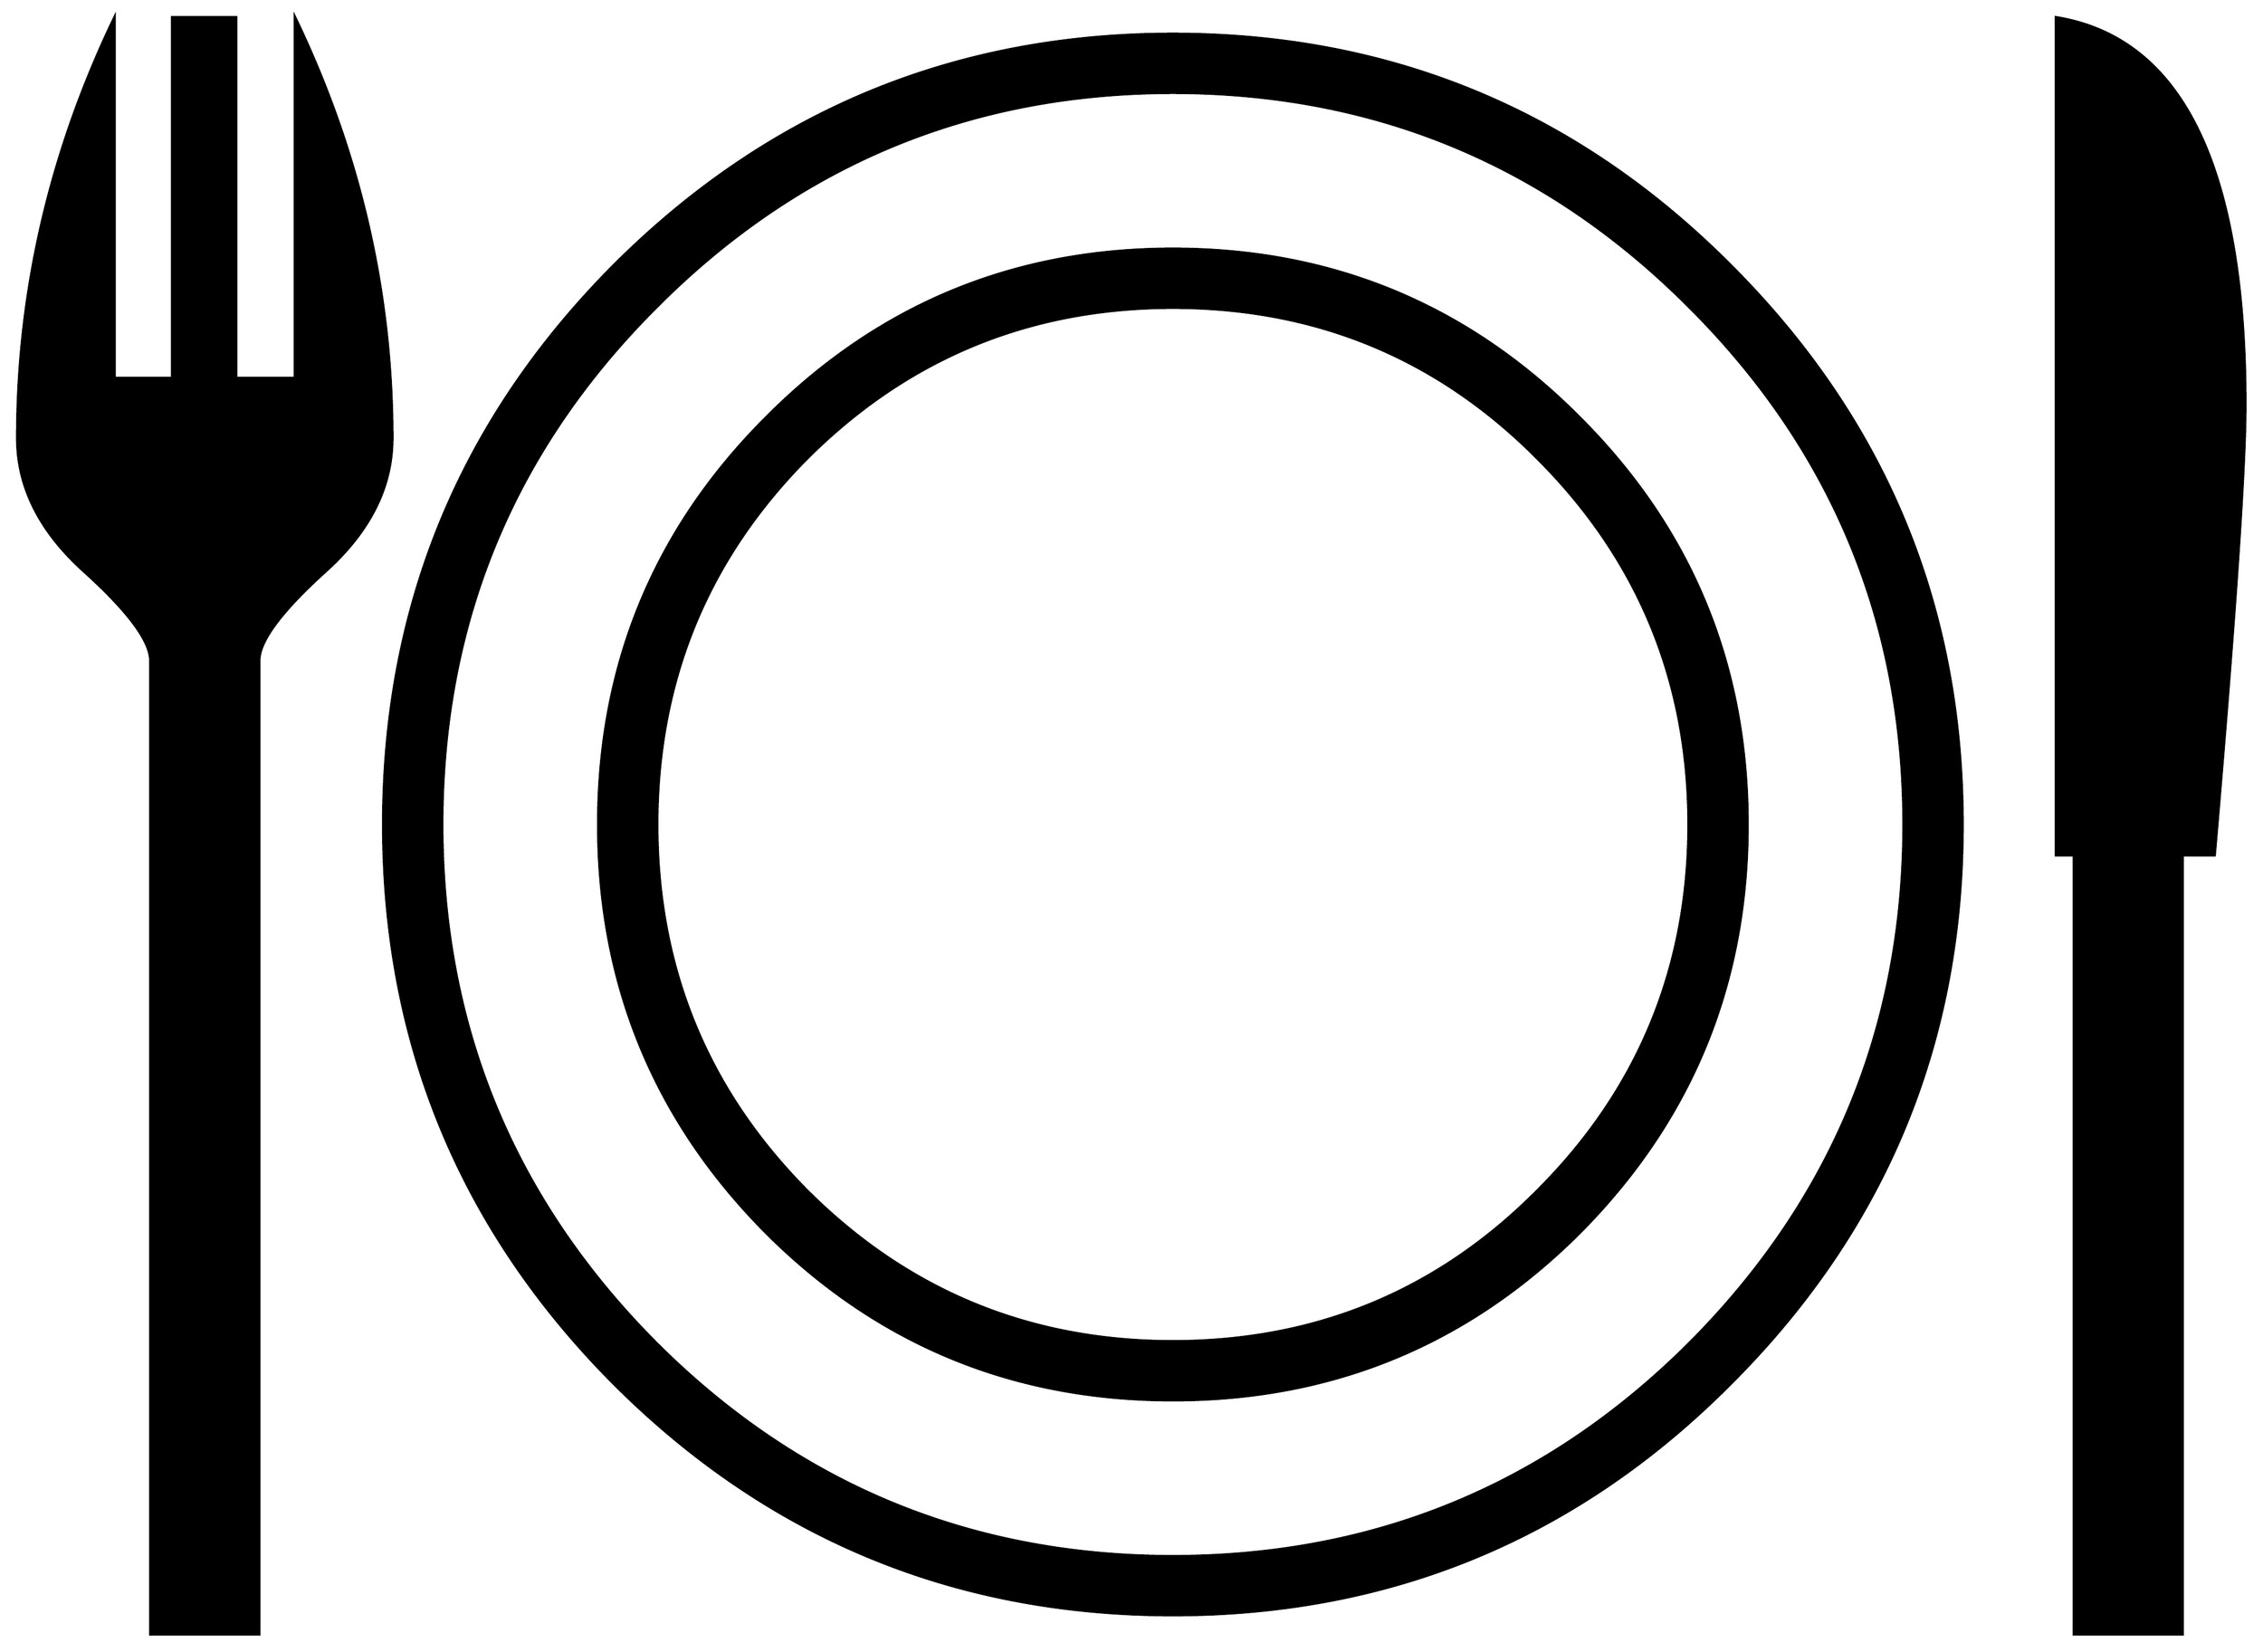 


\begin{tikzpicture}[y=0.80pt, x=0.80pt, yscale=-1.0, xscale=1.0, inner sep=0pt, outer sep=0pt]
\begin{scope}[shift={(100.0,1740.0)},nonzero rule]
  \path[draw=.,fill=.,line width=1.600pt] (1894.0,-945.0) ..
    controls (1894.0,-896.333) and (1886.0,-779.0) ..
    (1870.0,-593.0) -- (1845.0,-593.0) -- (1845.0,16.0) --
    (1760.0,16.0) -- (1760.0,-593.0) -- (1746.0,-593.0) --
    (1746.0,-1248.0) .. controls (1844.667,-1232.0) and
    (1894.0,-1131.0) .. (1894.0,-945.0) -- cycle(1673.0,-617.0)
    .. controls (1673.0,-446.333) and (1612.667,-300.667) ..
    (1492.0,-180.0) .. controls (1372.0,-59.333) and (1226.667,1.0)
    .. (1056.0,1.0) .. controls (885.333,1.0) and (739.667,-59.333) ..
    (619.0,-180.0) .. controls (499.0,-300.667) and (439.0,-446.333)
    .. (439.0,-617.0) .. controls (439.0,-787.667) and
    (499.0,-933.333) .. (619.0,-1054.0) .. controls
    (739.667,-1174.667) and (885.333,-1235.0) .. (1056.0,-1235.0) ..
    controls (1226.667,-1235.0) and (1372.0,-1174.667) ..
    (1492.0,-1054.0) .. controls (1612.667,-933.333) and
    (1673.0,-787.667) .. (1673.0,-617.0) -- cycle(446.0,-919.0) ..
    controls (446.0,-881.0) and (428.667,-846.333) .. (394.0,-815.0)
    .. controls (359.333,-783.667) and (342.0,-760.333) ..
    (342.0,-745.0) -- (342.0,16.0) -- (257.0,16.0) --
    (257.0,-745.0) .. controls (257.0,-760.333) and (239.667,-783.667)
    .. (205.0,-815.0) .. controls (170.333,-846.333) and
    (153.0,-881.0) .. (153.0,-919.0) .. controls (153.0,-1033.0)
    and (178.333,-1142.667) .. (229.0,-1248.0) -- (229.0,-966.0) --
    (274.0,-966.0) -- (274.0,-1248.0) -- (324.0,-1248.0) --
    (324.0,-966.0) -- (370.0,-966.0) -- (370.0,-1248.0) ..
    controls (420.667,-1142.667) and (446.0,-1033.0) ..
    (446.0,-919.0) -- cycle(1627.0,-617.0) .. controls
    (1627.0,-775.0) and (1571.333,-909.667) .. (1460.0,-1021.0) ..
    controls (1348.667,-1133.0) and (1214.0,-1189.0) ..
    (1056.0,-1189.0) .. controls (898.0,-1189.0) and
    (763.333,-1133.0) .. (652.0,-1021.0) .. controls
    (540.667,-909.667) and (485.0,-775.0) .. (485.0,-617.0) ..
    controls (485.0,-459.0) and (540.667,-324.0) .. (652.0,-212.0)
    .. controls (763.333,-100.667) and (898.0,-45.0) ..
    (1056.0,-45.0) .. controls (1214.0,-45.0) and
    (1348.667,-100.667) .. (1460.0,-212.0) .. controls
    (1571.333,-324.0) and (1627.0,-459.0) .. (1627.0,-617.0) --
    cycle(1505.0,-617.0) .. controls (1505.0,-492.333) and
    (1461.333,-386.0) .. (1374.0,-298.0) .. controls
    (1286.667,-210.667) and (1180.667,-167.0) .. (1056.0,-167.0) ..
    controls (931.333,-167.0) and (825.333,-210.667) .. (738.0,-298.0)
    .. controls (650.667,-386.0) and (607.0,-492.333) ..
    (607.0,-617.0) .. controls (607.0,-741.667) and (650.667,-847.667)
    .. (738.0,-935.0) .. controls (825.333,-1023.0) and
    (931.333,-1067.0) .. (1056.0,-1067.0) .. controls
    (1180.667,-1067.0) and (1286.667,-1023.0) .. (1374.0,-935.0) ..
    controls (1461.333,-847.667) and (1505.0,-741.667) ..
    (1505.0,-617.0) -- cycle(1459.0,-617.0) .. controls
    (1459.0,-729.0) and (1419.667,-824.333) .. (1341.0,-903.0) ..
    controls (1263.0,-981.667) and (1168.0,-1021.0) ..
    (1056.0,-1021.0) .. controls (944.0,-1021.0) and
    (848.667,-981.667) .. (770.0,-903.0) .. controls (692.0,-824.333)
    and (653.0,-729.0) .. (653.0,-617.0) .. controls
    (653.0,-505.0) and (692.0,-409.667) .. (770.0,-331.0) ..
    controls (848.667,-252.333) and (944.0,-213.0) ..
    (1056.0,-213.0) .. controls (1168.0,-213.0) and
    (1263.0,-252.333) .. (1341.0,-331.0) .. controls
    (1419.667,-409.667) and (1459.0,-505.0) .. (1459.0,-617.0) --
    cycle;
\end{scope}

\end{tikzpicture}

